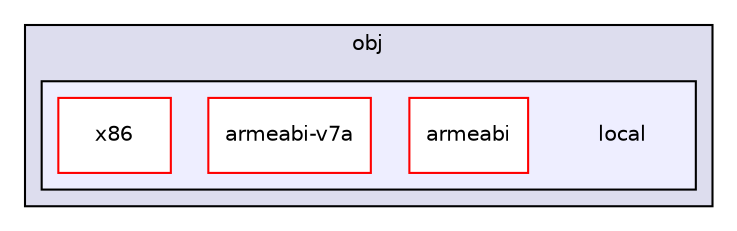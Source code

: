 digraph "fmod/android/fmodstudioapi10503android/api/studio/examples/eclipse/3d/obj/local" {
  compound=true
  node [ fontsize="10", fontname="Helvetica"];
  edge [ labelfontsize="10", labelfontname="Helvetica"];
  subgraph clusterdir_b560c0134f6e976e52808af490c0ba8f {
    graph [ bgcolor="#ddddee", pencolor="black", label="obj" fontname="Helvetica", fontsize="10", URL="dir_b560c0134f6e976e52808af490c0ba8f.html"]
  subgraph clusterdir_8a082c8d19be81a8fa6df4d1951882b3 {
    graph [ bgcolor="#eeeeff", pencolor="black", label="" URL="dir_8a082c8d19be81a8fa6df4d1951882b3.html"];
    dir_8a082c8d19be81a8fa6df4d1951882b3 [shape=plaintext label="local"];
    dir_240732a7cfd2ed970090d495e60c7e74 [shape=box label="armeabi" color="red" fillcolor="white" style="filled" URL="dir_240732a7cfd2ed970090d495e60c7e74.html"];
    dir_10beb6844446fb851eef0e868e8a0ddc [shape=box label="armeabi-v7a" color="red" fillcolor="white" style="filled" URL="dir_10beb6844446fb851eef0e868e8a0ddc.html"];
    dir_3f4ea76e828337645a3b76c0e5c76c34 [shape=box label="x86" color="red" fillcolor="white" style="filled" URL="dir_3f4ea76e828337645a3b76c0e5c76c34.html"];
  }
  }
}

